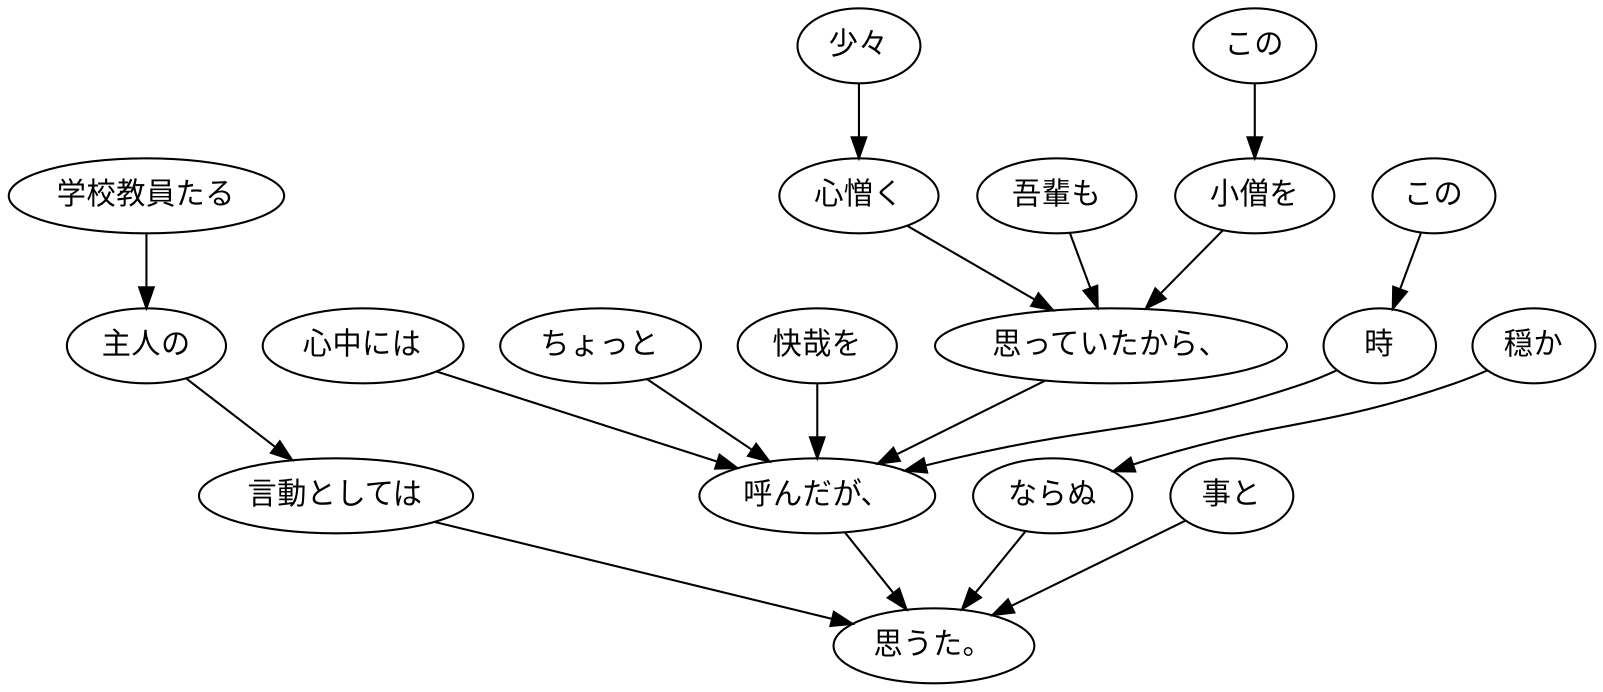 digraph graph4485 {
	node0 [label="吾輩も"];
	node1 [label="この"];
	node2 [label="小僧を"];
	node3 [label="少々"];
	node4 [label="心憎く"];
	node5 [label="思っていたから、"];
	node6 [label="この"];
	node7 [label="時"];
	node8 [label="心中には"];
	node9 [label="ちょっと"];
	node10 [label="快哉を"];
	node11 [label="呼んだが、"];
	node12 [label="学校教員たる"];
	node13 [label="主人の"];
	node14 [label="言動としては"];
	node15 [label="穏か"];
	node16 [label="ならぬ"];
	node17 [label="事と"];
	node18 [label="思うた。"];
	node0 -> node5;
	node1 -> node2;
	node2 -> node5;
	node3 -> node4;
	node4 -> node5;
	node5 -> node11;
	node6 -> node7;
	node7 -> node11;
	node8 -> node11;
	node9 -> node11;
	node10 -> node11;
	node11 -> node18;
	node12 -> node13;
	node13 -> node14;
	node14 -> node18;
	node15 -> node16;
	node16 -> node18;
	node17 -> node18;
}
